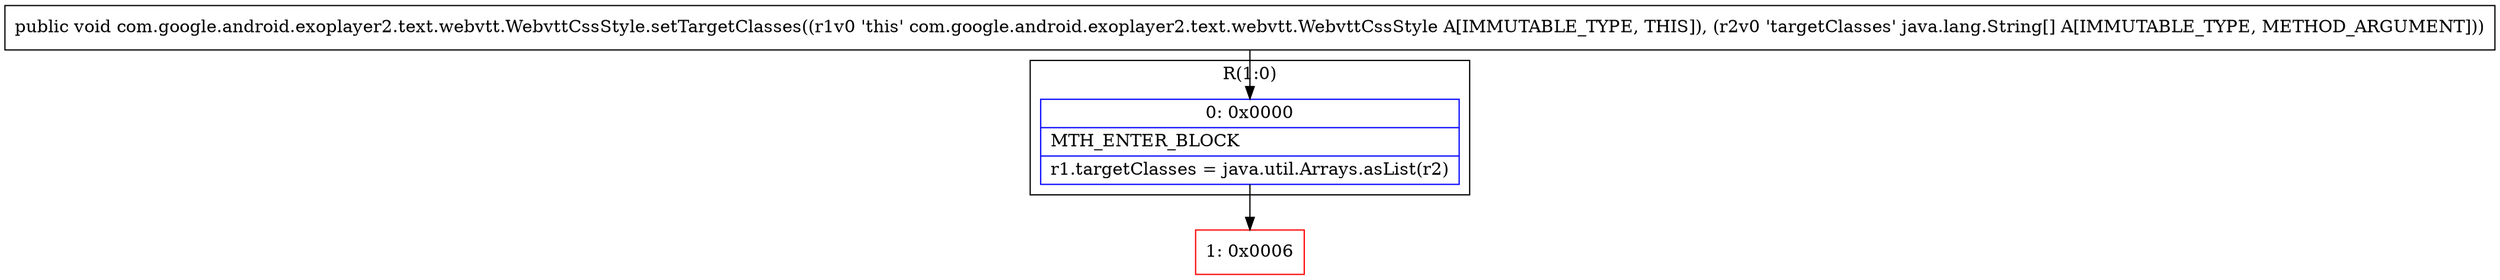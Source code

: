 digraph "CFG forcom.google.android.exoplayer2.text.webvtt.WebvttCssStyle.setTargetClasses([Ljava\/lang\/String;)V" {
subgraph cluster_Region_1674804741 {
label = "R(1:0)";
node [shape=record,color=blue];
Node_0 [shape=record,label="{0\:\ 0x0000|MTH_ENTER_BLOCK\l|r1.targetClasses = java.util.Arrays.asList(r2)\l}"];
}
Node_1 [shape=record,color=red,label="{1\:\ 0x0006}"];
MethodNode[shape=record,label="{public void com.google.android.exoplayer2.text.webvtt.WebvttCssStyle.setTargetClasses((r1v0 'this' com.google.android.exoplayer2.text.webvtt.WebvttCssStyle A[IMMUTABLE_TYPE, THIS]), (r2v0 'targetClasses' java.lang.String[] A[IMMUTABLE_TYPE, METHOD_ARGUMENT])) }"];
MethodNode -> Node_0;
Node_0 -> Node_1;
}


